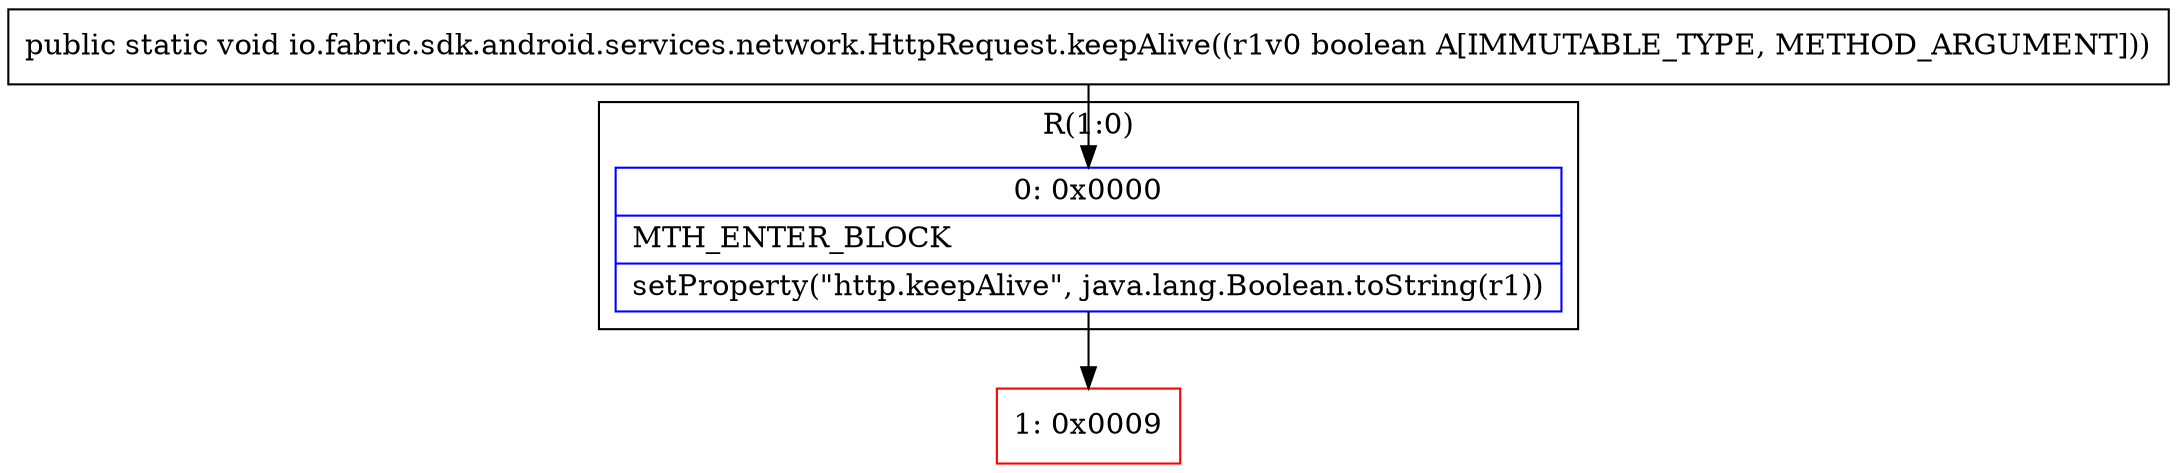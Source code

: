 digraph "CFG forio.fabric.sdk.android.services.network.HttpRequest.keepAlive(Z)V" {
subgraph cluster_Region_590684370 {
label = "R(1:0)";
node [shape=record,color=blue];
Node_0 [shape=record,label="{0\:\ 0x0000|MTH_ENTER_BLOCK\l|setProperty(\"http.keepAlive\", java.lang.Boolean.toString(r1))\l}"];
}
Node_1 [shape=record,color=red,label="{1\:\ 0x0009}"];
MethodNode[shape=record,label="{public static void io.fabric.sdk.android.services.network.HttpRequest.keepAlive((r1v0 boolean A[IMMUTABLE_TYPE, METHOD_ARGUMENT])) }"];
MethodNode -> Node_0;
Node_0 -> Node_1;
}

